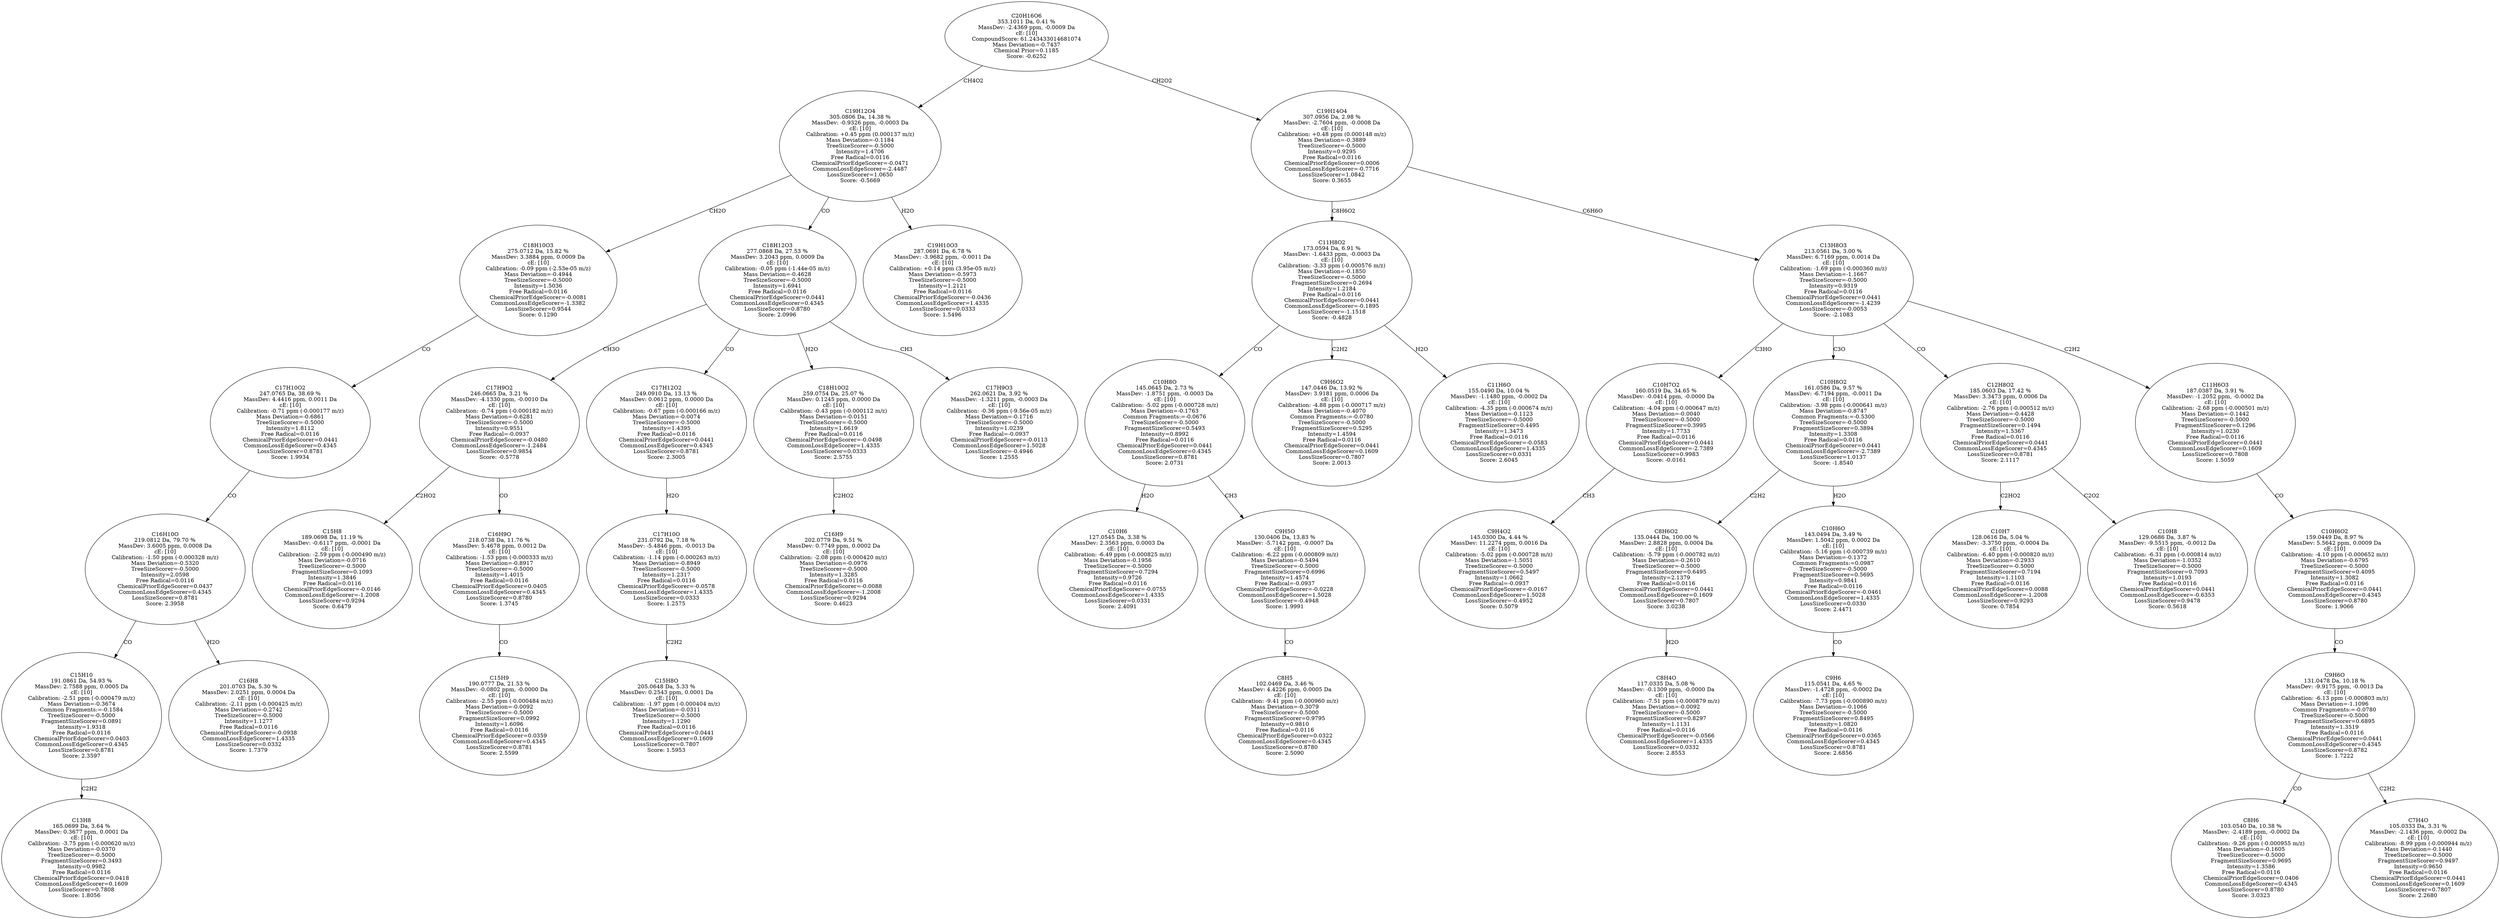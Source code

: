 strict digraph {
v1 [label="C13H8\n165.0699 Da, 3.64 %\nMassDev: 0.3677 ppm, 0.0001 Da\ncE: [10]\nCalibration: -3.75 ppm (-0.000620 m/z)\nMass Deviation=-0.0370\nTreeSizeScorer=-0.5000\nFragmentSizeScorer=0.3493\nIntensity=0.9982\nFree Radical=0.0116\nChemicalPriorEdgeScorer=0.0418\nCommonLossEdgeScorer=0.1609\nLossSizeScorer=0.7808\nScore: 1.8056"];
v2 [label="C15H10\n191.0861 Da, 54.93 %\nMassDev: 2.7588 ppm, 0.0005 Da\ncE: [10]\nCalibration: -2.51 ppm (-0.000479 m/z)\nMass Deviation=-0.3674\nCommon Fragments:=-0.1584\nTreeSizeScorer=-0.5000\nFragmentSizeScorer=0.0891\nIntensity=1.9318\nFree Radical=0.0116\nChemicalPriorEdgeScorer=0.0403\nCommonLossEdgeScorer=0.4345\nLossSizeScorer=0.8781\nScore: 2.3597"];
v3 [label="C16H8\n201.0703 Da, 5.30 %\nMassDev: 2.0251 ppm, 0.0004 Da\ncE: [10]\nCalibration: -2.11 ppm (-0.000425 m/z)\nMass Deviation=-0.2742\nTreeSizeScorer=-0.5000\nIntensity=1.1277\nFree Radical=0.0116\nChemicalPriorEdgeScorer=-0.0938\nCommonLossEdgeScorer=1.4335\nLossSizeScorer=0.0332\nScore: 1.7379"];
v4 [label="C16H10O\n219.0812 Da, 79.70 %\nMassDev: 3.6005 ppm, 0.0008 Da\ncE: [10]\nCalibration: -1.50 ppm (-0.000328 m/z)\nMass Deviation=-0.5320\nTreeSizeScorer=-0.5000\nIntensity=2.0598\nFree Radical=0.0116\nChemicalPriorEdgeScorer=0.0437\nCommonLossEdgeScorer=0.4345\nLossSizeScorer=0.8781\nScore: 2.3958"];
v5 [label="C17H10O2\n247.0765 Da, 38.69 %\nMassDev: 4.4416 ppm, 0.0011 Da\ncE: [10]\nCalibration: -0.71 ppm (-0.000177 m/z)\nMass Deviation=-0.6861\nTreeSizeScorer=-0.5000\nIntensity=1.8112\nFree Radical=0.0116\nChemicalPriorEdgeScorer=0.0441\nCommonLossEdgeScorer=0.4345\nLossSizeScorer=0.8781\nScore: 1.9934"];
v6 [label="C18H10O3\n275.0712 Da, 15.82 %\nMassDev: 3.3884 ppm, 0.0009 Da\ncE: [10]\nCalibration: -0.09 ppm (-2.53e-05 m/z)\nMass Deviation=-0.4944\nTreeSizeScorer=-0.5000\nIntensity=1.5036\nFree Radical=0.0116\nChemicalPriorEdgeScorer=-0.0081\nCommonLossEdgeScorer=-1.3382\nLossSizeScorer=0.9544\nScore: 0.1290"];
v7 [label="C15H8\n189.0698 Da, 11.19 %\nMassDev: -0.6117 ppm, -0.0001 Da\ncE: [10]\nCalibration: -2.59 ppm (-0.000490 m/z)\nMass Deviation=-0.0716\nTreeSizeScorer=-0.5000\nFragmentSizeScorer=0.1093\nIntensity=1.3846\nFree Radical=0.0116\nChemicalPriorEdgeScorer=-0.0146\nCommonLossEdgeScorer=-1.2008\nLossSizeScorer=0.9294\nScore: 0.6479"];
v8 [label="C15H9\n190.0777 Da, 21.53 %\nMassDev: -0.0802 ppm, -0.0000 Da\ncE: [10]\nCalibration: -2.55 ppm (-0.000484 m/z)\nMass Deviation=-0.0092\nTreeSizeScorer=-0.5000\nFragmentSizeScorer=0.0992\nIntensity=1.6096\nFree Radical=0.0116\nChemicalPriorEdgeScorer=0.0359\nCommonLossEdgeScorer=0.4345\nLossSizeScorer=0.8781\nScore: 2.5599"];
v9 [label="C16H9O\n218.0738 Da, 11.76 %\nMassDev: 5.4678 ppm, 0.0012 Da\ncE: [10]\nCalibration: -1.53 ppm (-0.000333 m/z)\nMass Deviation=-0.8917\nTreeSizeScorer=-0.5000\nIntensity=1.4015\nFree Radical=0.0116\nChemicalPriorEdgeScorer=0.0405\nCommonLossEdgeScorer=0.4345\nLossSizeScorer=0.8780\nScore: 1.3745"];
v10 [label="C17H9O2\n246.0665 Da, 3.21 %\nMassDev: -4.1330 ppm, -0.0010 Da\ncE: [10]\nCalibration: -0.74 ppm (-0.000182 m/z)\nMass Deviation=-0.6281\nTreeSizeScorer=-0.5000\nIntensity=0.9551\nFree Radical=-0.0937\nChemicalPriorEdgeScorer=-0.0480\nCommonLossEdgeScorer=-1.2484\nLossSizeScorer=0.9854\nScore: -0.5778"];
v11 [label="C15H8O\n205.0648 Da, 5.33 %\nMassDev: 0.2543 ppm, 0.0001 Da\ncE: [10]\nCalibration: -1.97 ppm (-0.000404 m/z)\nMass Deviation=-0.0311\nTreeSizeScorer=-0.5000\nIntensity=1.1290\nFree Radical=0.0116\nChemicalPriorEdgeScorer=0.0441\nCommonLossEdgeScorer=0.1609\nLossSizeScorer=0.7807\nScore: 1.5953"];
v12 [label="C17H10O\n231.0792 Da, 7.18 %\nMassDev: -5.4846 ppm, -0.0013 Da\ncE: [10]\nCalibration: -1.14 ppm (-0.000263 m/z)\nMass Deviation=-0.8949\nTreeSizeScorer=-0.5000\nIntensity=1.2317\nFree Radical=0.0116\nChemicalPriorEdgeScorer=-0.0578\nCommonLossEdgeScorer=1.4335\nLossSizeScorer=0.0333\nScore: 1.2575"];
v13 [label="C17H12O2\n249.0910 Da, 13.13 %\nMassDev: 0.0612 ppm, 0.0000 Da\ncE: [10]\nCalibration: -0.67 ppm (-0.000166 m/z)\nMass Deviation=-0.0074\nTreeSizeScorer=-0.5000\nIntensity=1.4395\nFree Radical=0.0116\nChemicalPriorEdgeScorer=0.0441\nCommonLossEdgeScorer=0.4345\nLossSizeScorer=0.8781\nScore: 2.3005"];
v14 [label="C16H9\n202.0779 Da, 9.51 %\nMassDev: 0.7749 ppm, 0.0002 Da\ncE: [10]\nCalibration: -2.08 ppm (-0.000420 m/z)\nMass Deviation=-0.0976\nTreeSizeScorer=-0.5000\nIntensity=1.3285\nFree Radical=0.0116\nChemicalPriorEdgeScorer=-0.0088\nCommonLossEdgeScorer=-1.2008\nLossSizeScorer=0.9294\nScore: 0.4623"];
v15 [label="C18H10O2\n259.0754 Da, 25.07 %\nMassDev: 0.1245 ppm, 0.0000 Da\ncE: [10]\nCalibration: -0.43 ppm (-0.000112 m/z)\nMass Deviation=-0.0151\nTreeSizeScorer=-0.5000\nIntensity=1.6619\nFree Radical=0.0116\nChemicalPriorEdgeScorer=-0.0498\nCommonLossEdgeScorer=1.4335\nLossSizeScorer=0.0333\nScore: 2.5755"];
v16 [label="C17H9O3\n262.0621 Da, 3.92 %\nMassDev: -1.3211 ppm, -0.0003 Da\ncE: [10]\nCalibration: -0.36 ppm (-9.56e-05 m/z)\nMass Deviation=-0.1716\nTreeSizeScorer=-0.5000\nIntensity=1.0239\nFree Radical=-0.0937\nChemicalPriorEdgeScorer=-0.0113\nCommonLossEdgeScorer=1.5028\nLossSizeScorer=-0.4946\nScore: 1.2555"];
v17 [label="C18H12O3\n277.0868 Da, 27.53 %\nMassDev: 3.2043 ppm, 0.0009 Da\ncE: [10]\nCalibration: -0.05 ppm (-1.44e-05 m/z)\nMass Deviation=-0.4628\nTreeSizeScorer=-0.5000\nIntensity=1.6941\nFree Radical=0.0116\nChemicalPriorEdgeScorer=0.0441\nCommonLossEdgeScorer=0.4345\nLossSizeScorer=0.8780\nScore: 2.0996"];
v18 [label="C19H10O3\n287.0691 Da, 6.78 %\nMassDev: -3.9682 ppm, -0.0011 Da\ncE: [10]\nCalibration: +0.14 ppm (3.95e-05 m/z)\nMass Deviation=-0.5973\nTreeSizeScorer=-0.5000\nIntensity=1.2121\nFree Radical=0.0116\nChemicalPriorEdgeScorer=-0.0436\nCommonLossEdgeScorer=1.4335\nLossSizeScorer=0.0333\nScore: 1.5496"];
v19 [label="C19H12O4\n305.0806 Da, 14.38 %\nMassDev: -0.9326 ppm, -0.0003 Da\ncE: [10]\nCalibration: +0.45 ppm (0.000137 m/z)\nMass Deviation=-0.1184\nTreeSizeScorer=-0.5000\nIntensity=1.4706\nFree Radical=0.0116\nChemicalPriorEdgeScorer=-0.0471\nCommonLossEdgeScorer=-2.4487\nLossSizeScorer=1.0650\nScore: -0.5669"];
v20 [label="C10H6\n127.0545 Da, 3.38 %\nMassDev: 2.3563 ppm, 0.0003 Da\ncE: [10]\nCalibration: -6.49 ppm (-0.000825 m/z)\nMass Deviation=-0.1956\nTreeSizeScorer=-0.5000\nFragmentSizeScorer=0.7294\nIntensity=0.9726\nFree Radical=0.0116\nChemicalPriorEdgeScorer=-0.0755\nCommonLossEdgeScorer=1.4335\nLossSizeScorer=0.0331\nScore: 2.4091"];
v21 [label="C8H5\n102.0469 Da, 3.46 %\nMassDev: 4.4226 ppm, 0.0005 Da\ncE: [10]\nCalibration: -9.41 ppm (-0.000960 m/z)\nMass Deviation=-0.3079\nTreeSizeScorer=-0.5000\nFragmentSizeScorer=0.9795\nIntensity=0.9810\nFree Radical=0.0116\nChemicalPriorEdgeScorer=0.0322\nCommonLossEdgeScorer=0.4345\nLossSizeScorer=0.8780\nScore: 2.5090"];
v22 [label="C9H5O\n130.0406 Da, 13.83 %\nMassDev: -5.7142 ppm, -0.0007 Da\ncE: [10]\nCalibration: -6.22 ppm (-0.000809 m/z)\nMass Deviation=-0.5494\nTreeSizeScorer=-0.5000\nFragmentSizeScorer=0.6996\nIntensity=1.4574\nFree Radical=-0.0937\nChemicalPriorEdgeScorer=-0.0228\nCommonLossEdgeScorer=1.5028\nLossSizeScorer=-0.4948\nScore: 1.9991"];
v23 [label="C10H8O\n145.0645 Da, 2.73 %\nMassDev: -1.8751 ppm, -0.0003 Da\ncE: [10]\nCalibration: -5.02 ppm (-0.000728 m/z)\nMass Deviation=-0.1763\nCommon Fragments:=-0.0676\nTreeSizeScorer=-0.5000\nFragmentSizeScorer=0.5493\nIntensity=0.8992\nFree Radical=0.0116\nChemicalPriorEdgeScorer=0.0441\nCommonLossEdgeScorer=0.4345\nLossSizeScorer=0.8781\nScore: 2.0731"];
v24 [label="C9H6O2\n147.0446 Da, 13.92 %\nMassDev: 3.9181 ppm, 0.0006 Da\ncE: [10]\nCalibration: -4.88 ppm (-0.000717 m/z)\nMass Deviation=-0.4070\nCommon Fragments:=-0.0780\nTreeSizeScorer=-0.5000\nFragmentSizeScorer=0.5295\nIntensity=1.4594\nFree Radical=0.0116\nChemicalPriorEdgeScorer=0.0441\nCommonLossEdgeScorer=0.1609\nLossSizeScorer=0.7807\nScore: 2.0013"];
v25 [label="C11H6O\n155.0490 Da, 10.04 %\nMassDev: -1.1480 ppm, -0.0002 Da\ncE: [10]\nCalibration: -4.35 ppm (-0.000674 m/z)\nMass Deviation=-0.1123\nTreeSizeScorer=-0.5000\nFragmentSizeScorer=0.4495\nIntensity=1.3473\nFree Radical=0.0116\nChemicalPriorEdgeScorer=-0.0583\nCommonLossEdgeScorer=1.4335\nLossSizeScorer=0.0331\nScore: 2.6045"];
v26 [label="C11H8O2\n173.0594 Da, 6.91 %\nMassDev: -1.6433 ppm, -0.0003 Da\ncE: [10]\nCalibration: -3.33 ppm (-0.000576 m/z)\nMass Deviation=-0.1850\nTreeSizeScorer=-0.5000\nFragmentSizeScorer=0.2694\nIntensity=1.2184\nFree Radical=0.0116\nChemicalPriorEdgeScorer=0.0441\nCommonLossEdgeScorer=-0.1895\nLossSizeScorer=-1.1518\nScore: -0.4828"];
v27 [label="C9H4O2\n145.0300 Da, 4.44 %\nMassDev: 11.2274 ppm, 0.0016 Da\ncE: [10]\nCalibration: -5.02 ppm (-0.000728 m/z)\nMass Deviation=-1.5051\nTreeSizeScorer=-0.5000\nFragmentSizeScorer=0.5497\nIntensity=1.0662\nFree Radical=-0.0937\nChemicalPriorEdgeScorer=-0.0167\nCommonLossEdgeScorer=1.5028\nLossSizeScorer=-0.4952\nScore: 0.5079"];
v28 [label="C10H7O2\n160.0519 Da, 34.65 %\nMassDev: -0.0414 ppm, -0.0000 Da\ncE: [10]\nCalibration: -4.04 ppm (-0.000647 m/z)\nMass Deviation=-0.0040\nTreeSizeScorer=-0.5000\nFragmentSizeScorer=0.3995\nIntensity=1.7733\nFree Radical=0.0116\nChemicalPriorEdgeScorer=0.0441\nCommonLossEdgeScorer=-2.7389\nLossSizeScorer=0.9983\nScore: -0.0161"];
v29 [label="C8H4O\n117.0335 Da, 5.08 %\nMassDev: -0.1309 ppm, -0.0000 Da\ncE: [10]\nCalibration: -7.51 ppm (-0.000879 m/z)\nMass Deviation=-0.0092\nTreeSizeScorer=-0.5000\nFragmentSizeScorer=0.8297\nIntensity=1.1131\nFree Radical=0.0116\nChemicalPriorEdgeScorer=-0.0566\nCommonLossEdgeScorer=1.4335\nLossSizeScorer=0.0332\nScore: 2.8553"];
v30 [label="C8H6O2\n135.0444 Da, 100.00 %\nMassDev: 2.8828 ppm, 0.0004 Da\ncE: [10]\nCalibration: -5.79 ppm (-0.000782 m/z)\nMass Deviation=-0.2610\nTreeSizeScorer=-0.5000\nFragmentSizeScorer=0.6495\nIntensity=2.1379\nFree Radical=0.0116\nChemicalPriorEdgeScorer=0.0441\nCommonLossEdgeScorer=0.1609\nLossSizeScorer=0.7807\nScore: 3.0238"];
v31 [label="C9H6\n115.0541 Da, 4.65 %\nMassDev: -1.4728 ppm, -0.0002 Da\ncE: [10]\nCalibration: -7.73 ppm (-0.000890 m/z)\nMass Deviation=-0.1066\nTreeSizeScorer=-0.5000\nFragmentSizeScorer=0.8495\nIntensity=1.0820\nFree Radical=0.0116\nChemicalPriorEdgeScorer=0.0365\nCommonLossEdgeScorer=0.4345\nLossSizeScorer=0.8781\nScore: 2.6856"];
v32 [label="C10H6O\n143.0494 Da, 3.49 %\nMassDev: 1.5042 ppm, 0.0002 Da\ncE: [10]\nCalibration: -5.16 ppm (-0.000739 m/z)\nMass Deviation=-0.1372\nCommon Fragments:=0.0987\nTreeSizeScorer=-0.5000\nFragmentSizeScorer=0.5695\nIntensity=0.9841\nFree Radical=0.0116\nChemicalPriorEdgeScorer=-0.0461\nCommonLossEdgeScorer=1.4335\nLossSizeScorer=0.0330\nScore: 2.4471"];
v33 [label="C10H8O2\n161.0586 Da, 9.57 %\nMassDev: -6.7194 ppm, -0.0011 Da\ncE: [10]\nCalibration: -3.98 ppm (-0.000641 m/z)\nMass Deviation=-0.8747\nCommon Fragments:=-0.5300\nTreeSizeScorer=-0.5000\nFragmentSizeScorer=0.3894\nIntensity=1.3308\nFree Radical=0.0116\nChemicalPriorEdgeScorer=0.0441\nCommonLossEdgeScorer=-2.7389\nLossSizeScorer=1.0137\nScore: -1.8540"];
v34 [label="C10H7\n128.0616 Da, 5.04 %\nMassDev: -3.3750 ppm, -0.0004 Da\ncE: [10]\nCalibration: -6.40 ppm (-0.000820 m/z)\nMass Deviation=-0.2933\nTreeSizeScorer=-0.5000\nFragmentSizeScorer=0.7194\nIntensity=1.1103\nFree Radical=0.0116\nChemicalPriorEdgeScorer=0.0088\nCommonLossEdgeScorer=-1.2008\nLossSizeScorer=0.9293\nScore: 0.7854"];
v35 [label="C10H8\n129.0686 Da, 3.87 %\nMassDev: -9.5515 ppm, -0.0012 Da\ncE: [10]\nCalibration: -6.31 ppm (-0.000814 m/z)\nMass Deviation=-1.0352\nTreeSizeScorer=-0.5000\nFragmentSizeScorer=0.7093\nIntensity=1.0193\nFree Radical=0.0116\nChemicalPriorEdgeScorer=0.0441\nCommonLossEdgeScorer=-0.6353\nLossSizeScorer=0.9478\nScore: 0.5618"];
v36 [label="C12H8O2\n185.0603 Da, 17.42 %\nMassDev: 3.3473 ppm, 0.0006 Da\ncE: [10]\nCalibration: -2.76 ppm (-0.000512 m/z)\nMass Deviation=-0.4428\nTreeSizeScorer=-0.5000\nFragmentSizeScorer=0.1494\nIntensity=1.5367\nFree Radical=0.0116\nChemicalPriorEdgeScorer=0.0441\nCommonLossEdgeScorer=0.4345\nLossSizeScorer=0.8781\nScore: 2.1117"];
v37 [label="C8H6\n103.0540 Da, 10.38 %\nMassDev: -2.4189 ppm, -0.0002 Da\ncE: [10]\nCalibration: -9.26 ppm (-0.000955 m/z)\nMass Deviation=-0.1605\nTreeSizeScorer=-0.5000\nFragmentSizeScorer=0.9695\nIntensity=1.3586\nFree Radical=0.0116\nChemicalPriorEdgeScorer=0.0406\nCommonLossEdgeScorer=0.4345\nLossSizeScorer=0.8780\nScore: 3.0323"];
v38 [label="C7H4O\n105.0333 Da, 3.31 %\nMassDev: -2.1436 ppm, -0.0002 Da\ncE: [10]\nCalibration: -8.99 ppm (-0.000944 m/z)\nMass Deviation=-0.1440\nTreeSizeScorer=-0.5000\nFragmentSizeScorer=0.9497\nIntensity=0.9650\nFree Radical=0.0116\nChemicalPriorEdgeScorer=0.0441\nCommonLossEdgeScorer=0.1609\nLossSizeScorer=0.7807\nScore: 2.2680"];
v39 [label="C9H6O\n131.0478 Da, 10.18 %\nMassDev: -9.9175 ppm, -0.0013 Da\ncE: [10]\nCalibration: -6.13 ppm (-0.000803 m/z)\nMass Deviation=-1.1096\nCommon Fragments:=-0.0780\nTreeSizeScorer=-0.5000\nFragmentSizeScorer=0.6895\nIntensity=1.3519\nFree Radical=0.0116\nChemicalPriorEdgeScorer=0.0441\nCommonLossEdgeScorer=0.4345\nLossSizeScorer=0.8782\nScore: 1.7222"];
v40 [label="C10H6O2\n159.0449 Da, 8.97 %\nMassDev: 5.5642 ppm, 0.0009 Da\ncE: [10]\nCalibration: -4.10 ppm (-0.000652 m/z)\nMass Deviation=-0.6795\nTreeSizeScorer=-0.5000\nFragmentSizeScorer=0.4095\nIntensity=1.3082\nFree Radical=0.0116\nChemicalPriorEdgeScorer=0.0441\nCommonLossEdgeScorer=0.4345\nLossSizeScorer=0.8780\nScore: 1.9066"];
v41 [label="C11H6O3\n187.0387 Da, 3.91 %\nMassDev: -1.2052 ppm, -0.0002 Da\ncE: [10]\nCalibration: -2.68 ppm (-0.000501 m/z)\nMass Deviation=-0.1442\nTreeSizeScorer=-0.5000\nFragmentSizeScorer=0.1296\nIntensity=1.0230\nFree Radical=0.0116\nChemicalPriorEdgeScorer=0.0441\nCommonLossEdgeScorer=0.1609\nLossSizeScorer=0.7808\nScore: 1.5059"];
v42 [label="C13H8O3\n213.0561 Da, 3.00 %\nMassDev: 6.7169 ppm, 0.0014 Da\ncE: [10]\nCalibration: -1.69 ppm (-0.000360 m/z)\nMass Deviation=-1.1667\nTreeSizeScorer=-0.5000\nIntensity=0.9319\nFree Radical=0.0116\nChemicalPriorEdgeScorer=0.0441\nCommonLossEdgeScorer=-1.4239\nLossSizeScorer=-0.0053\nScore: -2.1083"];
v43 [label="C19H14O4\n307.0956 Da, 2.98 %\nMassDev: -2.7604 ppm, -0.0008 Da\ncE: [10]\nCalibration: +0.48 ppm (0.000148 m/z)\nMass Deviation=-0.3889\nTreeSizeScorer=-0.5000\nIntensity=0.9295\nFree Radical=0.0116\nChemicalPriorEdgeScorer=0.0006\nCommonLossEdgeScorer=-0.7716\nLossSizeScorer=1.0842\nScore: 0.3655"];
v44 [label="C20H16O6\n353.1011 Da, 0.41 %\nMassDev: -2.4369 ppm, -0.0009 Da\ncE: [10]\nCompoundScore: 61.243433014681074\nMass Deviation=-0.7437\nChemical Prior=0.1185\nScore: -0.6252"];
v2 -> v1 [label="C2H2"];
v4 -> v2 [label="CO"];
v4 -> v3 [label="H2O"];
v5 -> v4 [label="CO"];
v6 -> v5 [label="CO"];
v19 -> v6 [label="CH2O"];
v10 -> v7 [label="C2HO2"];
v9 -> v8 [label="CO"];
v10 -> v9 [label="CO"];
v17 -> v10 [label="CH3O"];
v12 -> v11 [label="C2H2"];
v13 -> v12 [label="H2O"];
v17 -> v13 [label="CO"];
v15 -> v14 [label="C2HO2"];
v17 -> v15 [label="H2O"];
v17 -> v16 [label="CH3"];
v19 -> v17 [label="CO"];
v19 -> v18 [label="H2O"];
v44 -> v19 [label="CH4O2"];
v23 -> v20 [label="H2O"];
v22 -> v21 [label="CO"];
v23 -> v22 [label="CH3"];
v26 -> v23 [label="CO"];
v26 -> v24 [label="C2H2"];
v26 -> v25 [label="H2O"];
v43 -> v26 [label="C8H6O2"];
v28 -> v27 [label="CH3"];
v42 -> v28 [label="C3HO"];
v30 -> v29 [label="H2O"];
v33 -> v30 [label="C2H2"];
v32 -> v31 [label="CO"];
v33 -> v32 [label="H2O"];
v42 -> v33 [label="C3O"];
v36 -> v34 [label="C2HO2"];
v36 -> v35 [label="C2O2"];
v42 -> v36 [label="CO"];
v39 -> v37 [label="CO"];
v39 -> v38 [label="C2H2"];
v40 -> v39 [label="CO"];
v41 -> v40 [label="CO"];
v42 -> v41 [label="C2H2"];
v43 -> v42 [label="C6H6O"];
v44 -> v43 [label="CH2O2"];
}